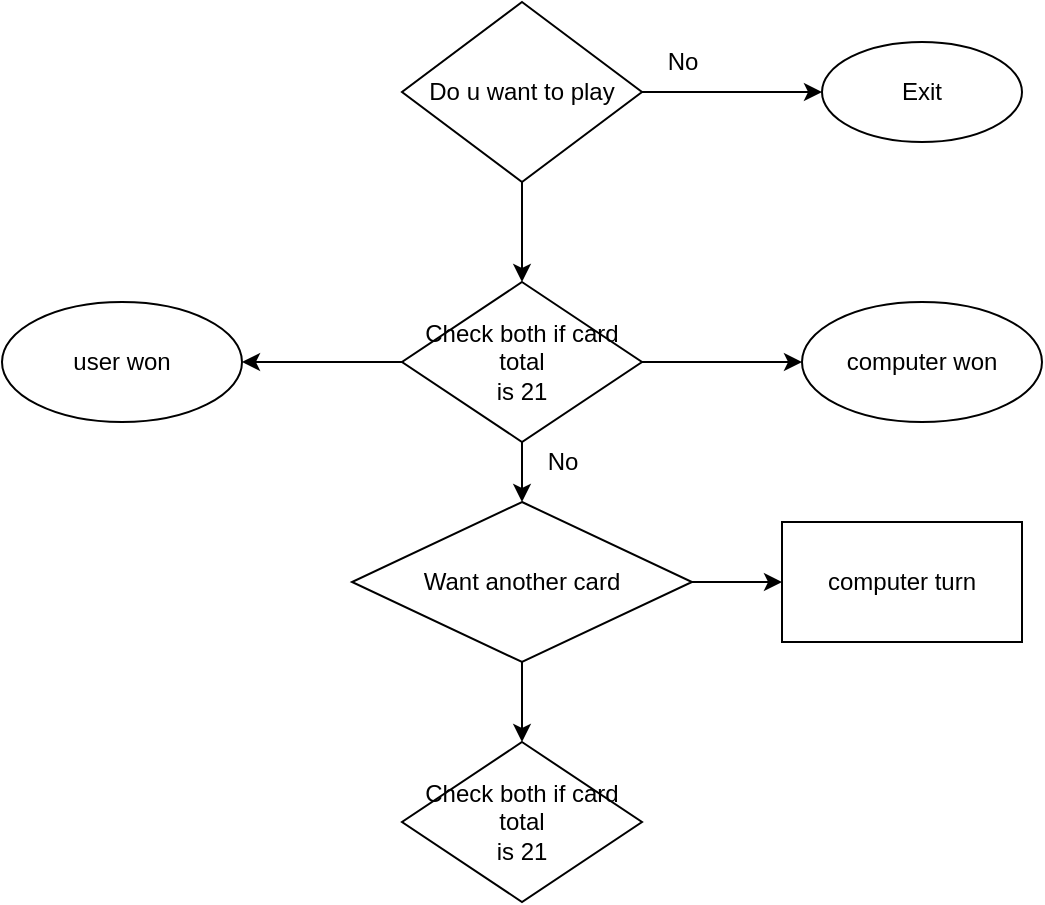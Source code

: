 <mxfile version="15.9.4" type="github">
  <diagram id="C5RBs43oDa-KdzZeNtuy" name="Page-1">
    <mxGraphModel dx="1320" dy="515" grid="1" gridSize="10" guides="1" tooltips="1" connect="1" arrows="1" fold="1" page="1" pageScale="1" pageWidth="827" pageHeight="1169" math="0" shadow="0">
      <root>
        <mxCell id="WIyWlLk6GJQsqaUBKTNV-0" />
        <mxCell id="WIyWlLk6GJQsqaUBKTNV-1" parent="WIyWlLk6GJQsqaUBKTNV-0" />
        <mxCell id="QDkzDuCB9-zRcC7VNVcC-4" value="" style="edgeStyle=orthogonalEdgeStyle;rounded=0;orthogonalLoop=1;jettySize=auto;html=1;" parent="WIyWlLk6GJQsqaUBKTNV-1" source="QDkzDuCB9-zRcC7VNVcC-0" edge="1">
          <mxGeometry relative="1" as="geometry">
            <mxPoint x="470" y="65" as="targetPoint" />
          </mxGeometry>
        </mxCell>
        <mxCell id="SQxfqAyYS85XEqRzg-fd-20" value="" style="edgeStyle=orthogonalEdgeStyle;rounded=0;orthogonalLoop=1;jettySize=auto;html=1;" edge="1" parent="WIyWlLk6GJQsqaUBKTNV-1" source="QDkzDuCB9-zRcC7VNVcC-0" target="SQxfqAyYS85XEqRzg-fd-19">
          <mxGeometry relative="1" as="geometry" />
        </mxCell>
        <mxCell id="QDkzDuCB9-zRcC7VNVcC-0" value="Do u want to play" style="rhombus;whiteSpace=wrap;html=1;" parent="WIyWlLk6GJQsqaUBKTNV-1" vertex="1">
          <mxGeometry x="260" y="20" width="120" height="90" as="geometry" />
        </mxCell>
        <mxCell id="QDkzDuCB9-zRcC7VNVcC-5" value="Exit" style="ellipse;whiteSpace=wrap;html=1;" parent="WIyWlLk6GJQsqaUBKTNV-1" vertex="1">
          <mxGeometry x="470" y="40" width="100" height="50" as="geometry" />
        </mxCell>
        <mxCell id="SQxfqAyYS85XEqRzg-fd-0" value="No" style="text;html=1;align=center;verticalAlign=middle;resizable=0;points=[];autosize=1;strokeColor=none;fillColor=none;" vertex="1" parent="WIyWlLk6GJQsqaUBKTNV-1">
          <mxGeometry x="385" y="40" width="30" height="20" as="geometry" />
        </mxCell>
        <mxCell id="SQxfqAyYS85XEqRzg-fd-22" value="" style="edgeStyle=orthogonalEdgeStyle;rounded=0;orthogonalLoop=1;jettySize=auto;html=1;" edge="1" parent="WIyWlLk6GJQsqaUBKTNV-1" source="SQxfqAyYS85XEqRzg-fd-19" target="SQxfqAyYS85XEqRzg-fd-21">
          <mxGeometry relative="1" as="geometry" />
        </mxCell>
        <mxCell id="SQxfqAyYS85XEqRzg-fd-24" value="" style="edgeStyle=orthogonalEdgeStyle;rounded=0;orthogonalLoop=1;jettySize=auto;html=1;" edge="1" parent="WIyWlLk6GJQsqaUBKTNV-1" source="SQxfqAyYS85XEqRzg-fd-19" target="SQxfqAyYS85XEqRzg-fd-23">
          <mxGeometry relative="1" as="geometry" />
        </mxCell>
        <mxCell id="SQxfqAyYS85XEqRzg-fd-26" value="" style="edgeStyle=orthogonalEdgeStyle;rounded=0;orthogonalLoop=1;jettySize=auto;html=1;" edge="1" parent="WIyWlLk6GJQsqaUBKTNV-1" source="SQxfqAyYS85XEqRzg-fd-19" target="SQxfqAyYS85XEqRzg-fd-25">
          <mxGeometry relative="1" as="geometry" />
        </mxCell>
        <mxCell id="SQxfqAyYS85XEqRzg-fd-19" value="&lt;div&gt;Check both if card total&lt;/div&gt;&lt;div&gt;is 21&lt;br&gt;&lt;/div&gt;" style="rhombus;whiteSpace=wrap;html=1;" vertex="1" parent="WIyWlLk6GJQsqaUBKTNV-1">
          <mxGeometry x="260" y="160" width="120" height="80" as="geometry" />
        </mxCell>
        <mxCell id="SQxfqAyYS85XEqRzg-fd-29" value="" style="edgeStyle=orthogonalEdgeStyle;rounded=0;orthogonalLoop=1;jettySize=auto;html=1;" edge="1" parent="WIyWlLk6GJQsqaUBKTNV-1" source="SQxfqAyYS85XEqRzg-fd-21" target="SQxfqAyYS85XEqRzg-fd-28">
          <mxGeometry relative="1" as="geometry" />
        </mxCell>
        <mxCell id="SQxfqAyYS85XEqRzg-fd-33" value="" style="edgeStyle=orthogonalEdgeStyle;rounded=0;orthogonalLoop=1;jettySize=auto;html=1;" edge="1" parent="WIyWlLk6GJQsqaUBKTNV-1" source="SQxfqAyYS85XEqRzg-fd-21" target="SQxfqAyYS85XEqRzg-fd-32">
          <mxGeometry relative="1" as="geometry" />
        </mxCell>
        <mxCell id="SQxfqAyYS85XEqRzg-fd-21" value="Want another card" style="rhombus;whiteSpace=wrap;html=1;" vertex="1" parent="WIyWlLk6GJQsqaUBKTNV-1">
          <mxGeometry x="235" y="270" width="170" height="80" as="geometry" />
        </mxCell>
        <mxCell id="SQxfqAyYS85XEqRzg-fd-23" value="computer won" style="ellipse;whiteSpace=wrap;html=1;" vertex="1" parent="WIyWlLk6GJQsqaUBKTNV-1">
          <mxGeometry x="460" y="170" width="120" height="60" as="geometry" />
        </mxCell>
        <mxCell id="SQxfqAyYS85XEqRzg-fd-25" value="user won" style="ellipse;whiteSpace=wrap;html=1;" vertex="1" parent="WIyWlLk6GJQsqaUBKTNV-1">
          <mxGeometry x="60" y="170" width="120" height="60" as="geometry" />
        </mxCell>
        <mxCell id="SQxfqAyYS85XEqRzg-fd-27" value="No" style="text;html=1;align=center;verticalAlign=middle;resizable=0;points=[];autosize=1;strokeColor=none;fillColor=none;" vertex="1" parent="WIyWlLk6GJQsqaUBKTNV-1">
          <mxGeometry x="325" y="240" width="30" height="20" as="geometry" />
        </mxCell>
        <mxCell id="SQxfqAyYS85XEqRzg-fd-28" value="&lt;div&gt;Check both if card total&lt;/div&gt;&lt;div&gt;is 21&lt;br&gt;&lt;/div&gt;" style="rhombus;whiteSpace=wrap;html=1;" vertex="1" parent="WIyWlLk6GJQsqaUBKTNV-1">
          <mxGeometry x="260" y="390" width="120" height="80" as="geometry" />
        </mxCell>
        <mxCell id="SQxfqAyYS85XEqRzg-fd-32" value="computer turn" style="whiteSpace=wrap;html=1;" vertex="1" parent="WIyWlLk6GJQsqaUBKTNV-1">
          <mxGeometry x="450" y="280" width="120" height="60" as="geometry" />
        </mxCell>
      </root>
    </mxGraphModel>
  </diagram>
</mxfile>
